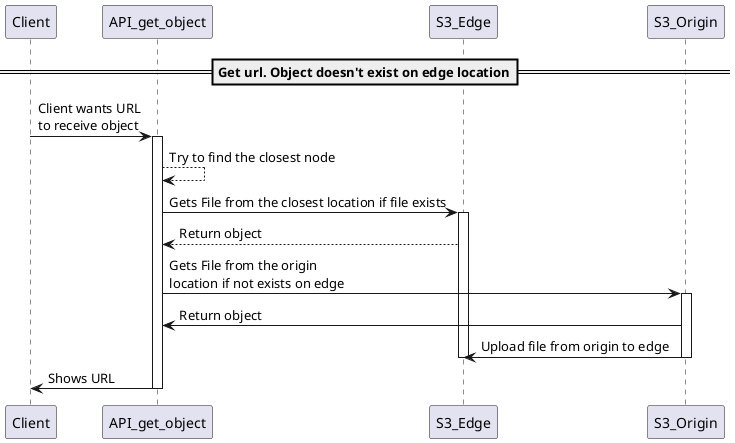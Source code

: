 @startuml

==Get url. Object doesn't exist on edge location==
Client -> API_get_object: Client wants URL\nto receive object
activate API_get_object
API_get_object --> API_get_object: Try to find the closest node
API_get_object -> S3_Edge: Gets File from the closest location if file exists
activate S3_Edge
S3_Edge --> API_get_object: Return object

API_get_object -> S3_Origin: Gets File from the origin\nlocation if not exists on edge
activate S3_Origin
S3_Origin -> API_get_object: Return object
S3_Origin -> S3_Edge: Upload file from origin to edge

deactivate S3_Edge
deactivate S3_Origin

API_get_object -> Client: Shows URL
deactivate API_get_object


@enduml
